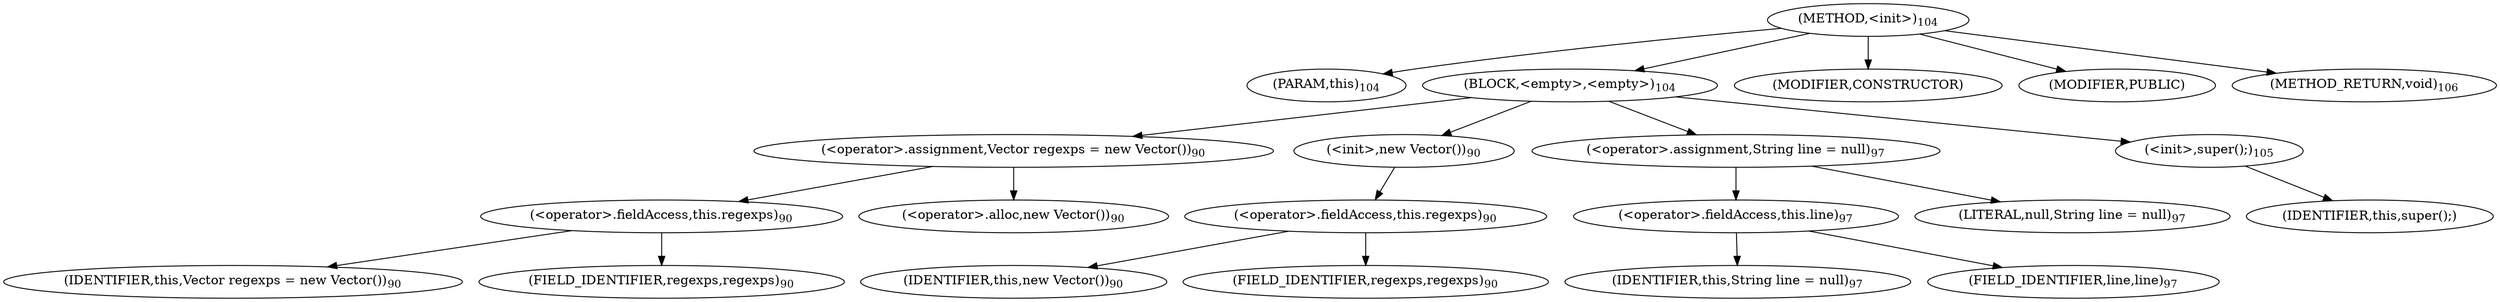 digraph "&lt;init&gt;" {  
"41" [label = <(METHOD,&lt;init&gt;)<SUB>104</SUB>> ]
"4" [label = <(PARAM,this)<SUB>104</SUB>> ]
"42" [label = <(BLOCK,&lt;empty&gt;,&lt;empty&gt;)<SUB>104</SUB>> ]
"43" [label = <(&lt;operator&gt;.assignment,Vector regexps = new Vector())<SUB>90</SUB>> ]
"44" [label = <(&lt;operator&gt;.fieldAccess,this.regexps)<SUB>90</SUB>> ]
"45" [label = <(IDENTIFIER,this,Vector regexps = new Vector())<SUB>90</SUB>> ]
"46" [label = <(FIELD_IDENTIFIER,regexps,regexps)<SUB>90</SUB>> ]
"47" [label = <(&lt;operator&gt;.alloc,new Vector())<SUB>90</SUB>> ]
"48" [label = <(&lt;init&gt;,new Vector())<SUB>90</SUB>> ]
"49" [label = <(&lt;operator&gt;.fieldAccess,this.regexps)<SUB>90</SUB>> ]
"50" [label = <(IDENTIFIER,this,new Vector())<SUB>90</SUB>> ]
"51" [label = <(FIELD_IDENTIFIER,regexps,regexps)<SUB>90</SUB>> ]
"52" [label = <(&lt;operator&gt;.assignment,String line = null)<SUB>97</SUB>> ]
"53" [label = <(&lt;operator&gt;.fieldAccess,this.line)<SUB>97</SUB>> ]
"54" [label = <(IDENTIFIER,this,String line = null)<SUB>97</SUB>> ]
"55" [label = <(FIELD_IDENTIFIER,line,line)<SUB>97</SUB>> ]
"56" [label = <(LITERAL,null,String line = null)<SUB>97</SUB>> ]
"57" [label = <(&lt;init&gt;,super();)<SUB>105</SUB>> ]
"3" [label = <(IDENTIFIER,this,super();)> ]
"58" [label = <(MODIFIER,CONSTRUCTOR)> ]
"59" [label = <(MODIFIER,PUBLIC)> ]
"60" [label = <(METHOD_RETURN,void)<SUB>106</SUB>> ]
  "41" -> "4" 
  "41" -> "42" 
  "41" -> "58" 
  "41" -> "59" 
  "41" -> "60" 
  "42" -> "43" 
  "42" -> "48" 
  "42" -> "52" 
  "42" -> "57" 
  "43" -> "44" 
  "43" -> "47" 
  "44" -> "45" 
  "44" -> "46" 
  "48" -> "49" 
  "49" -> "50" 
  "49" -> "51" 
  "52" -> "53" 
  "52" -> "56" 
  "53" -> "54" 
  "53" -> "55" 
  "57" -> "3" 
}
